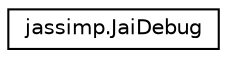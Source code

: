 digraph "Graphical Class Hierarchy"
{
  edge [fontname="Helvetica",fontsize="10",labelfontname="Helvetica",labelfontsize="10"];
  node [fontname="Helvetica",fontsize="10",shape=record];
  rankdir="LR";
  Node1 [label="jassimp.JaiDebug",height=0.2,width=0.4,color="black", fillcolor="white", style="filled",URL="$classjassimp_1_1_jai_debug.html"];
}
